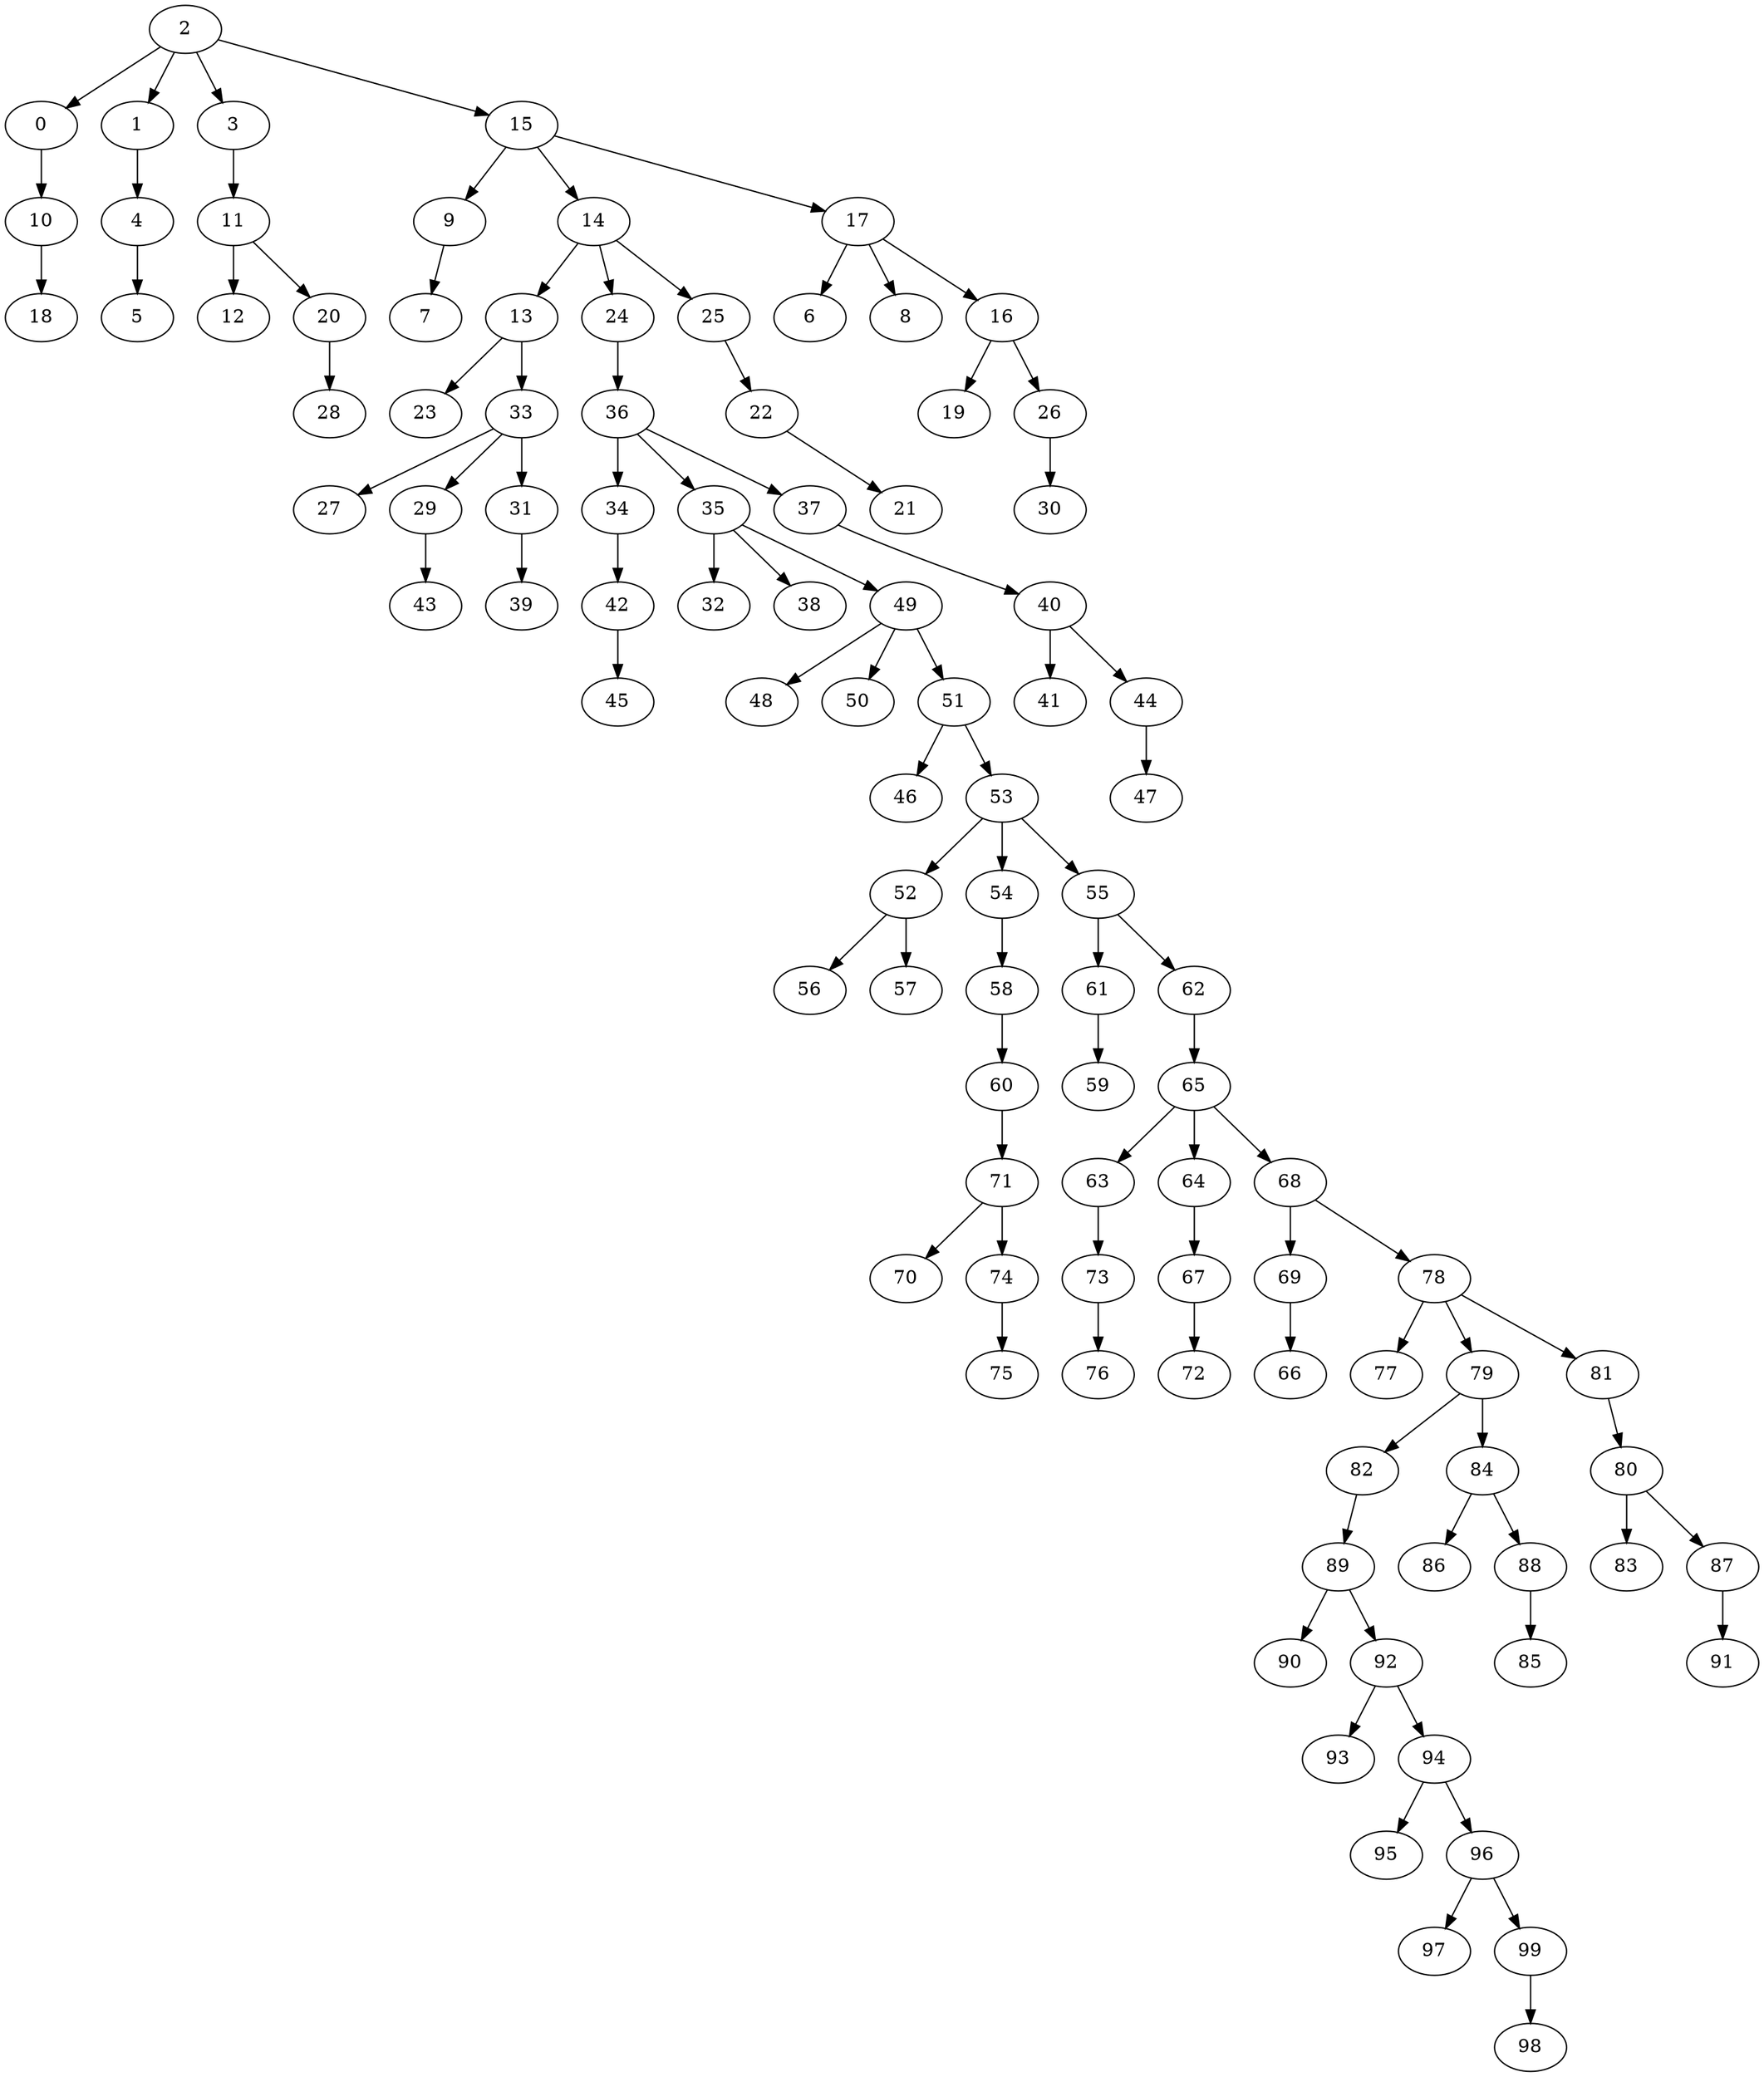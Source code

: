 digraph {
	0 [label = 0]
	1 [label = 1]
	2 [label = 2]
	3 [label = 3]
	4 [label = 4]
	5 [label = 5]
	6 [label = 6]
	7 [label = 7]
	8 [label = 8]
	9 [label = 9]
	10 [label = 10]
	11 [label = 11]
	12 [label = 12]
	13 [label = 13]
	14 [label = 14]
	15 [label = 15]
	16 [label = 16]
	17 [label = 17]
	18 [label = 18]
	19 [label = 19]
	20 [label = 20]
	21 [label = 21]
	22 [label = 22]
	23 [label = 23]
	24 [label = 24]
	25 [label = 25]
	26 [label = 26]
	27 [label = 27]
	28 [label = 28]
	29 [label = 29]
	30 [label = 30]
	31 [label = 31]
	32 [label = 32]
	33 [label = 33]
	34 [label = 34]
	35 [label = 35]
	36 [label = 36]
	37 [label = 37]
	38 [label = 38]
	39 [label = 39]
	40 [label = 40]
	41 [label = 41]
	42 [label = 42]
	43 [label = 43]
	44 [label = 44]
	45 [label = 45]
	46 [label = 46]
	47 [label = 47]
	48 [label = 48]
	49 [label = 49]
	50 [label = 50]
	51 [label = 51]
	52 [label = 52]
	53 [label = 53]
	54 [label = 54]
	55 [label = 55]
	56 [label = 56]
	57 [label = 57]
	58 [label = 58]
	59 [label = 59]
	60 [label = 60]
	61 [label = 61]
	62 [label = 62]
	63 [label = 63]
	64 [label = 64]
	65 [label = 65]
	66 [label = 66]
	67 [label = 67]
	68 [label = 68]
	69 [label = 69]
	70 [label = 70]
	71 [label = 71]
	72 [label = 72]
	73 [label = 73]
	74 [label = 74]
	75 [label = 75]
	76 [label = 76]
	77 [label = 77]
	78 [label = 78]
	79 [label = 79]
	80 [label = 80]
	81 [label = 81]
	82 [label = 82]
	83 [label = 83]
	84 [label = 84]
	85 [label = 85]
	86 [label = 86]
	87 [label = 87]
	88 [label = 88]
	89 [label = 89]
	90 [label = 90]
	91 [label = 91]
	92 [label = 92]
	93 [label = 93]
	94 [label = 94]
	95 [label = 95]
	96 [label = 96]
	97 [label = 97]
	98 [label = 98]
	99 [label = 99]
	2->3;
	2->0;
	2->1;
	2->15;
	15->9;
	15->14;
	15->17;
	1->4;
	0->10;
	3->11;
	17->6;
	17->8;
	17->16;
	14->13;
	14->24;
	14->25;
	9->7;
	4->5;
	10->18;
	11->12;
	11->20;
	16->19;
	16->26;
	25->22;
	24->36;
	13->23;
	13->33;
	20->28;
	26->30;
	22->21;
	36->34;
	36->35;
	36->37;
	33->27;
	33->29;
	33->31;
	37->40;
	35->32;
	35->38;
	35->49;
	34->42;
	31->39;
	29->43;
	40->41;
	40->44;
	49->48;
	49->50;
	49->51;
	42->45;
	44->47;
	51->46;
	51->53;
	53->52;
	53->54;
	53->55;
	55->61;
	55->62;
	54->58;
	52->56;
	52->57;
	62->65;
	61->59;
	58->60;
	65->63;
	65->64;
	65->68;
	60->71;
	68->69;
	68->78;
	64->67;
	63->73;
	71->70;
	71->74;
	78->77;
	78->79;
	78->81;
	69->66;
	67->72;
	73->76;
	74->75;
	81->80;
	79->82;
	79->84;
	80->83;
	80->87;
	84->86;
	84->88;
	82->89;
	87->91;
	88->85;
	89->90;
	89->92;
	92->93;
	92->94;
	94->95;
	94->96;
	96->97;
	96->99;
	99->98;
}